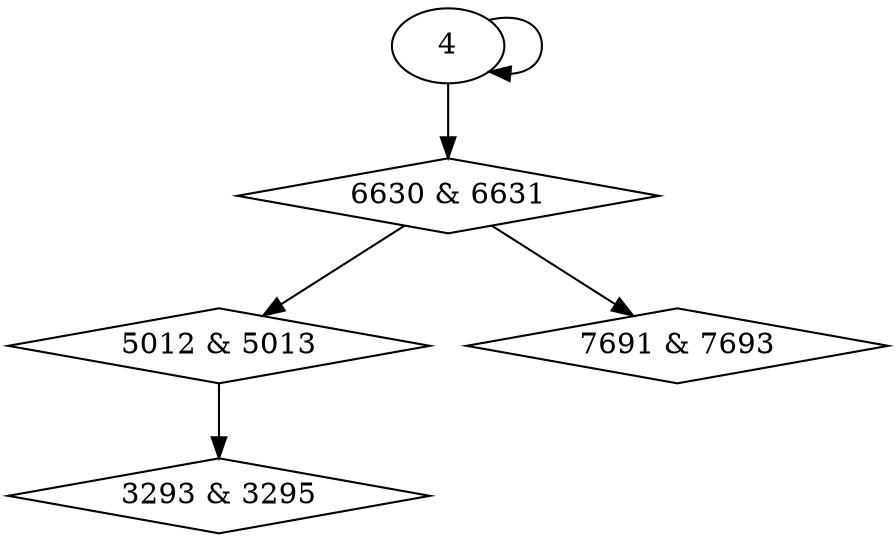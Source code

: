 digraph {
0 [label = "3293 & 3295", shape = diamond];
1 [label = "5012 & 5013", shape = diamond];
2 [label = "6630 & 6631", shape = diamond];
3 [label = "7691 & 7693", shape = diamond];
1 -> 0;
2 -> 1;
4 -> 2;
2 -> 3;
4 -> 4;
}

